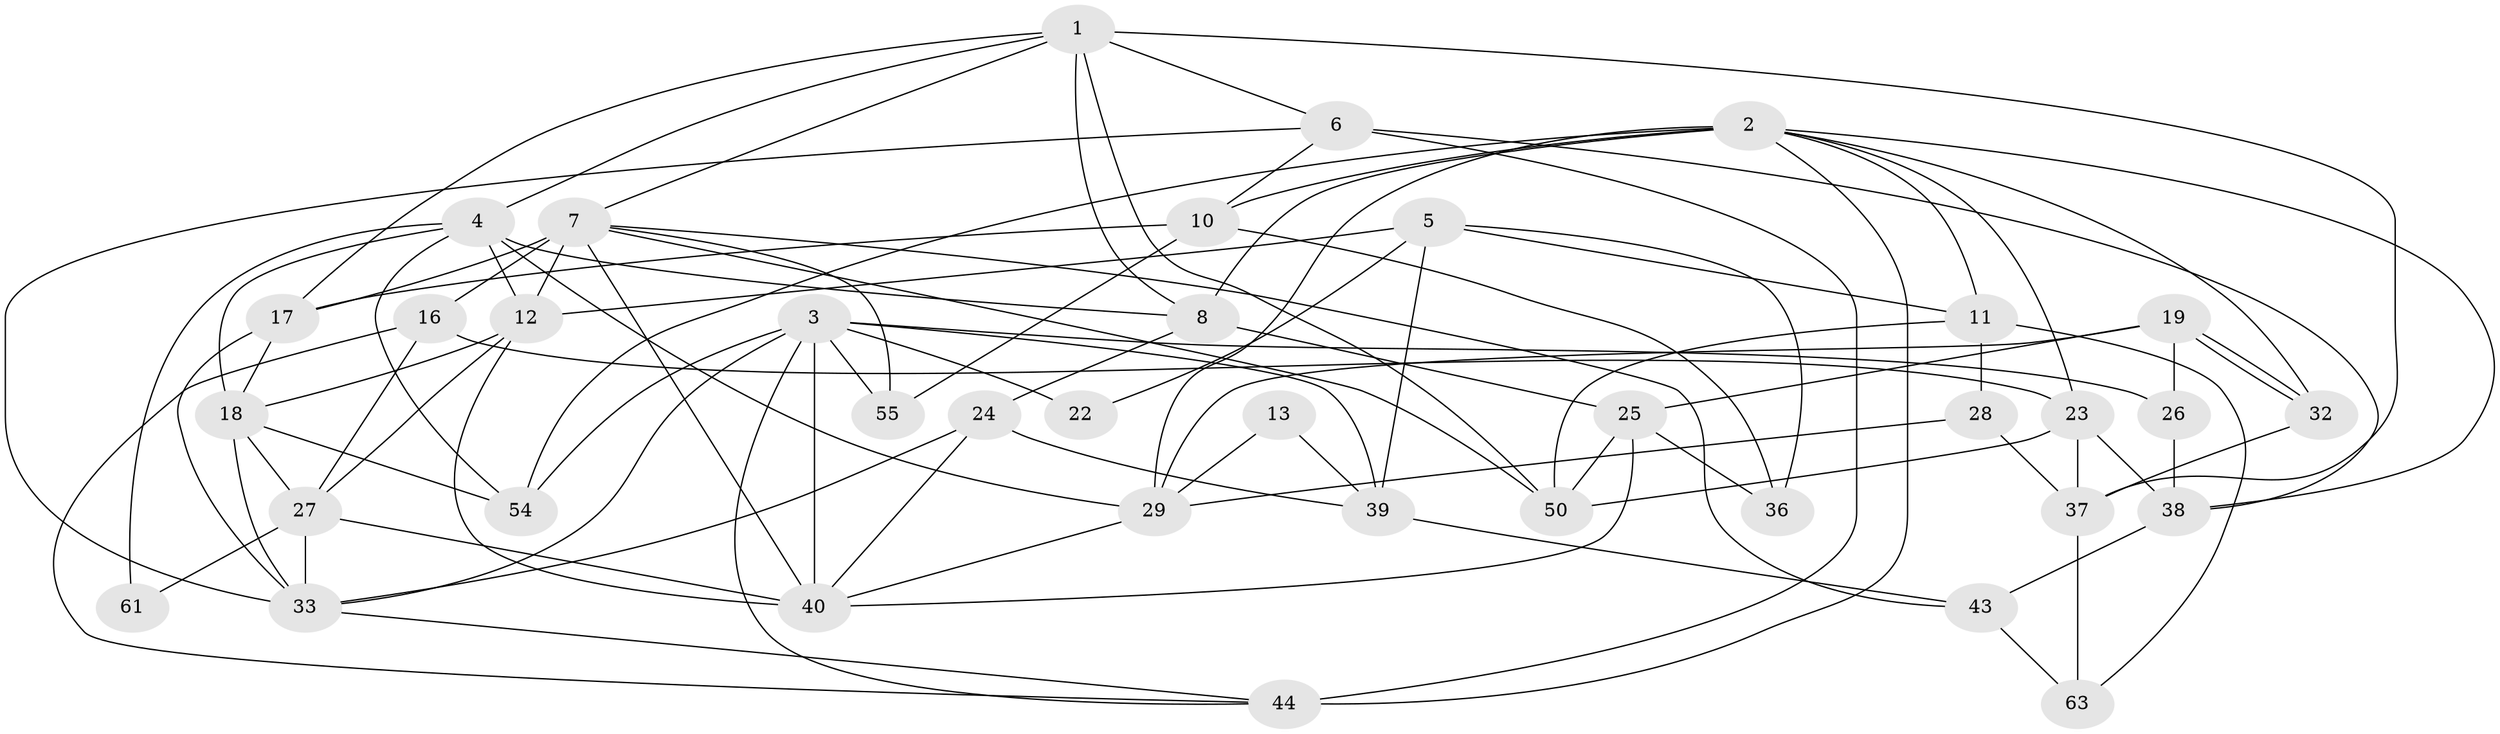 // original degree distribution, {4: 0.328125, 8: 0.015625, 5: 0.25, 3: 0.25, 2: 0.09375, 6: 0.0625}
// Generated by graph-tools (version 1.1) at 2025/11/02/27/25 16:11:19]
// undirected, 38 vertices, 94 edges
graph export_dot {
graph [start="1"]
  node [color=gray90,style=filled];
  1 [super="+45"];
  2 [super="+53"];
  3 [super="+34"];
  4 [super="+48"];
  5 [super="+14"];
  6 [super="+46"];
  7 [super="+9"];
  8 [super="+59"];
  10 [super="+15"];
  11 [super="+57"];
  12 [super="+47"];
  13;
  16 [super="+20"];
  17 [super="+60"];
  18 [super="+31"];
  19 [super="+21"];
  22;
  23;
  24;
  25 [super="+35"];
  26;
  27 [super="+30"];
  28;
  29 [super="+62"];
  32;
  33 [super="+56"];
  36;
  37 [super="+41"];
  38 [super="+42"];
  39 [super="+49"];
  40 [super="+58"];
  43 [super="+64"];
  44 [super="+51"];
  50 [super="+52"];
  54;
  55;
  61;
  63;
  1 -- 50;
  1 -- 7;
  1 -- 8;
  1 -- 17;
  1 -- 4;
  1 -- 37;
  1 -- 6;
  2 -- 54;
  2 -- 10;
  2 -- 11;
  2 -- 32;
  2 -- 44;
  2 -- 29 [weight=2];
  2 -- 23;
  2 -- 38;
  2 -- 8;
  3 -- 22 [weight=2];
  3 -- 26;
  3 -- 44;
  3 -- 55;
  3 -- 54;
  3 -- 40;
  3 -- 33;
  3 -- 39;
  4 -- 54;
  4 -- 61;
  4 -- 29;
  4 -- 8;
  4 -- 18;
  4 -- 12;
  5 -- 36;
  5 -- 22;
  5 -- 39;
  5 -- 11;
  5 -- 12;
  6 -- 44 [weight=2];
  6 -- 38;
  6 -- 33;
  6 -- 10;
  7 -- 50;
  7 -- 16;
  7 -- 17;
  7 -- 55;
  7 -- 43;
  7 -- 40;
  7 -- 12;
  8 -- 24;
  8 -- 25;
  10 -- 55;
  10 -- 36;
  10 -- 17;
  11 -- 50;
  11 -- 28;
  11 -- 63;
  12 -- 18;
  12 -- 40;
  12 -- 27;
  13 -- 29;
  13 -- 39;
  16 -- 23;
  16 -- 27;
  16 -- 44;
  17 -- 18;
  17 -- 33;
  18 -- 54;
  18 -- 33;
  18 -- 27;
  19 -- 32;
  19 -- 32;
  19 -- 29;
  19 -- 26;
  19 -- 25;
  23 -- 38;
  23 -- 50;
  23 -- 37;
  24 -- 33;
  24 -- 40;
  24 -- 39;
  25 -- 50;
  25 -- 40;
  25 -- 36;
  26 -- 38;
  27 -- 61;
  27 -- 33;
  27 -- 40;
  28 -- 37;
  28 -- 29;
  29 -- 40;
  32 -- 37 [weight=2];
  33 -- 44;
  37 -- 63;
  38 -- 43;
  39 -- 43 [weight=2];
  43 -- 63;
}
